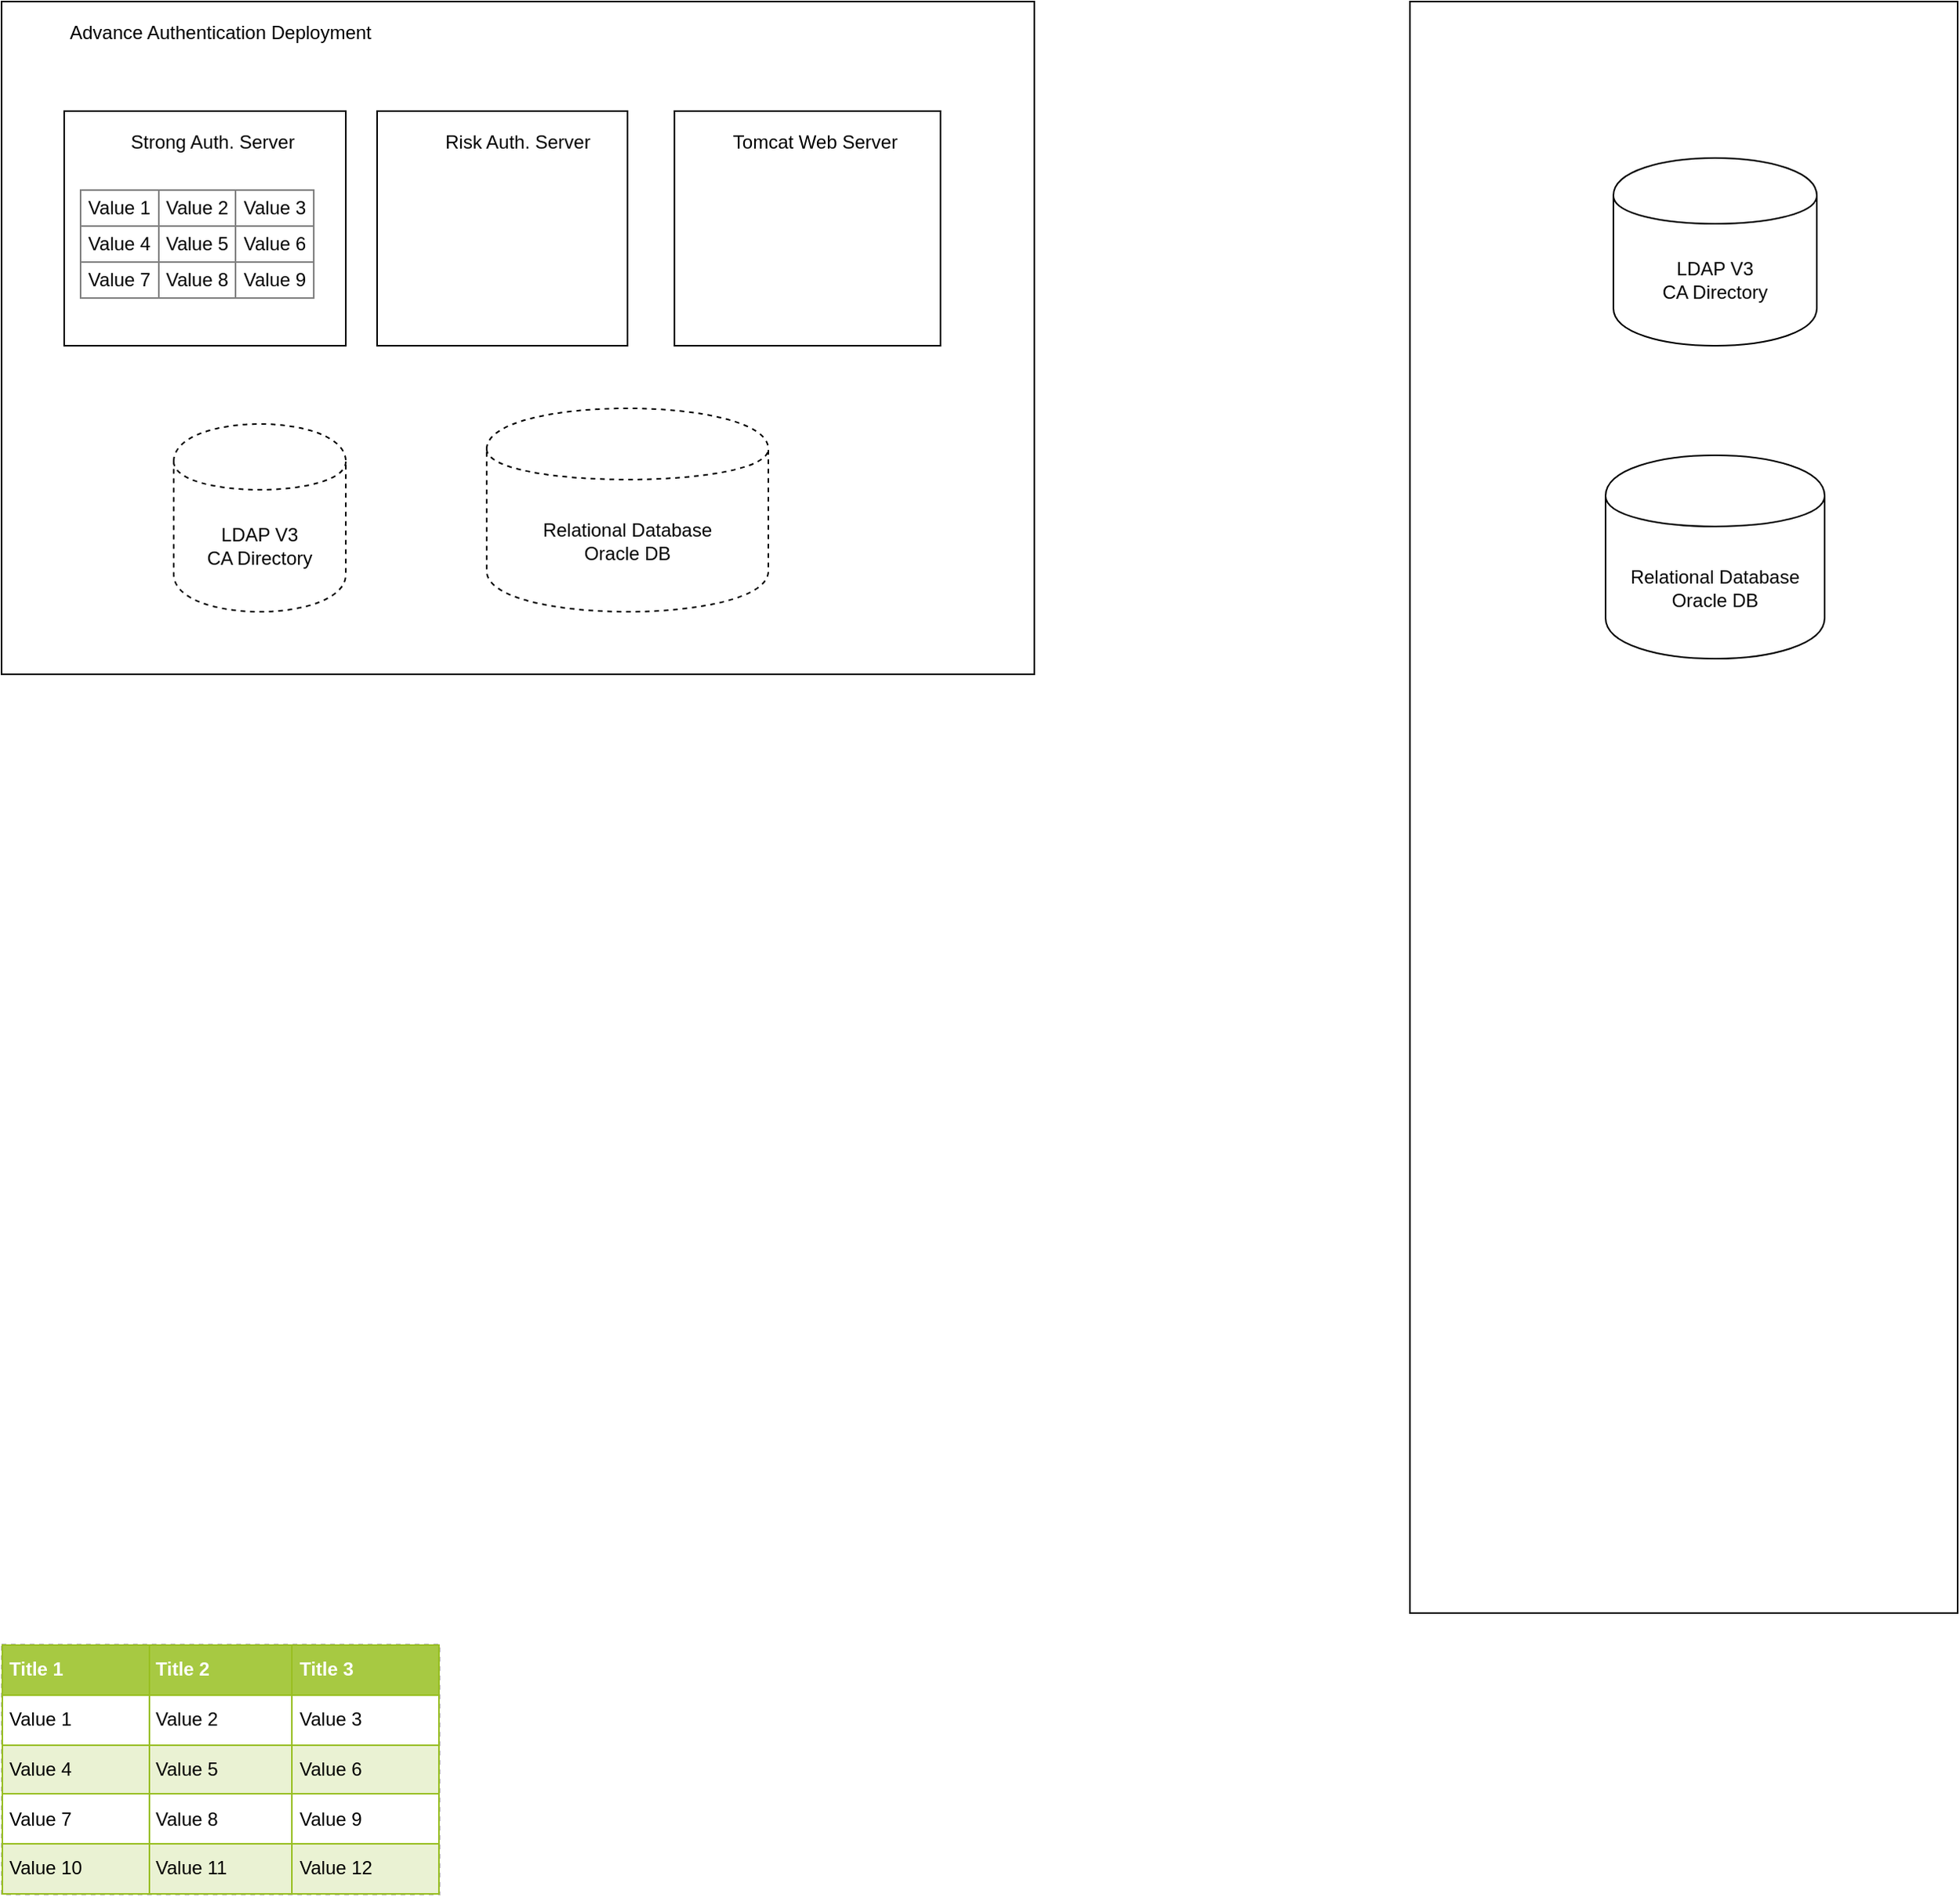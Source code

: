 <mxfile version="12.6.2" type="github">
  <diagram id="1FQsDpVp_Rvyt3KRUr12" name="Page-1">
    <mxGraphModel dx="1079" dy="560" grid="1" gridSize="10" guides="1" tooltips="1" connect="1" arrows="1" fold="1" page="1" pageScale="1" pageWidth="850" pageHeight="1100" math="0" shadow="0">
      <root>
        <mxCell id="0"/>
        <mxCell id="1" parent="0"/>
        <mxCell id="oRZT-dqO8HqAd2w5mD_u-7" value="" style="rounded=0;whiteSpace=wrap;html=1;align=center;" vertex="1" parent="1">
          <mxGeometry x="150" y="140" width="660" height="430" as="geometry"/>
        </mxCell>
        <mxCell id="oRZT-dqO8HqAd2w5mD_u-8" value="Advance Authentication Deployment" style="text;html=1;strokeColor=none;fillColor=none;align=center;verticalAlign=middle;whiteSpace=wrap;rounded=0;" vertex="1" parent="1">
          <mxGeometry x="160" y="150" width="260" height="20" as="geometry"/>
        </mxCell>
        <mxCell id="oRZT-dqO8HqAd2w5mD_u-9" value="" style="rounded=0;whiteSpace=wrap;html=1;" vertex="1" parent="1">
          <mxGeometry x="190" y="210" width="180" height="150" as="geometry"/>
        </mxCell>
        <mxCell id="oRZT-dqO8HqAd2w5mD_u-10" value="" style="rounded=0;whiteSpace=wrap;html=1;" vertex="1" parent="1">
          <mxGeometry x="390" y="210" width="160" height="150" as="geometry"/>
        </mxCell>
        <mxCell id="oRZT-dqO8HqAd2w5mD_u-11" value="" style="rounded=0;whiteSpace=wrap;html=1;" vertex="1" parent="1">
          <mxGeometry x="580" y="210" width="170" height="150" as="geometry"/>
        </mxCell>
        <mxCell id="oRZT-dqO8HqAd2w5mD_u-12" value="Strong Auth. Server" style="text;html=1;strokeColor=none;fillColor=none;align=center;verticalAlign=middle;whiteSpace=wrap;rounded=0;" vertex="1" parent="1">
          <mxGeometry x="210" y="220" width="150" height="20" as="geometry"/>
        </mxCell>
        <mxCell id="oRZT-dqO8HqAd2w5mD_u-13" value="Risk Auth. Server" style="text;html=1;strokeColor=none;fillColor=none;align=center;verticalAlign=middle;whiteSpace=wrap;rounded=0;" vertex="1" parent="1">
          <mxGeometry x="420" y="220" width="120" height="20" as="geometry"/>
        </mxCell>
        <mxCell id="oRZT-dqO8HqAd2w5mD_u-14" value="Tomcat Web Server" style="text;html=1;strokeColor=none;fillColor=none;align=center;verticalAlign=middle;whiteSpace=wrap;rounded=0;" vertex="1" parent="1">
          <mxGeometry x="610" y="220" width="120" height="20" as="geometry"/>
        </mxCell>
        <mxCell id="oRZT-dqO8HqAd2w5mD_u-15" value="LDAP V3&lt;br&gt;CA Directory" style="shape=cylinder;whiteSpace=wrap;html=1;boundedLbl=1;backgroundOutline=1;dashed=1;" vertex="1" parent="1">
          <mxGeometry x="260" y="410" width="110" height="120" as="geometry"/>
        </mxCell>
        <mxCell id="oRZT-dqO8HqAd2w5mD_u-16" value="Relational Database&lt;br&gt;Oracle DB" style="shape=cylinder;whiteSpace=wrap;html=1;boundedLbl=1;backgroundOutline=1;dashed=1;" vertex="1" parent="1">
          <mxGeometry x="460" y="400" width="180" height="130" as="geometry"/>
        </mxCell>
        <mxCell id="oRZT-dqO8HqAd2w5mD_u-17" value="" style="rounded=0;whiteSpace=wrap;html=1;" vertex="1" parent="1">
          <mxGeometry x="1050" y="140" width="350" height="1030" as="geometry"/>
        </mxCell>
        <mxCell id="oRZT-dqO8HqAd2w5mD_u-18" value="LDAP V3&lt;br&gt;CA Directory" style="shape=cylinder;whiteSpace=wrap;html=1;boundedLbl=1;backgroundOutline=1;" vertex="1" parent="1">
          <mxGeometry x="1180" y="240" width="130" height="120" as="geometry"/>
        </mxCell>
        <mxCell id="oRZT-dqO8HqAd2w5mD_u-19" value="Relational Database&lt;br&gt;Oracle DB" style="shape=cylinder;whiteSpace=wrap;html=1;boundedLbl=1;backgroundOutline=1;" vertex="1" parent="1">
          <mxGeometry x="1175" y="430" width="140" height="130" as="geometry"/>
        </mxCell>
        <mxCell id="oRZT-dqO8HqAd2w5mD_u-20" value="&lt;table border=&quot;1&quot; width=&quot;100%&quot; height=&quot;100%&quot; cellpadding=&quot;4&quot; style=&quot;width:100%;height:100%;border-collapse:collapse;&quot;&gt;&lt;tr style=&quot;background-color:#A7C942;color:#ffffff;border:1px solid #98bf21;&quot;&gt;&lt;th align=&quot;left&quot;&gt;Title 1&lt;/th&gt;&lt;th align=&quot;left&quot;&gt;Title 2&lt;/th&gt;&lt;th align=&quot;left&quot;&gt;Title 3&lt;/th&gt;&lt;/tr&gt;&lt;tr style=&quot;border:1px solid #98bf21;&quot;&gt;&lt;td&gt;Value 1&lt;/td&gt;&lt;td&gt;Value 2&lt;/td&gt;&lt;td&gt;Value 3&lt;/td&gt;&lt;/tr&gt;&lt;tr style=&quot;background-color:#EAF2D3;border:1px solid #98bf21;&quot;&gt;&lt;td&gt;Value 4&lt;/td&gt;&lt;td&gt;Value 5&lt;/td&gt;&lt;td&gt;Value 6&lt;/td&gt;&lt;/tr&gt;&lt;tr style=&quot;border:1px solid #98bf21;&quot;&gt;&lt;td&gt;Value 7&lt;/td&gt;&lt;td&gt;Value 8&lt;/td&gt;&lt;td&gt;Value 9&lt;/td&gt;&lt;/tr&gt;&lt;tr style=&quot;background-color:#EAF2D3;border:1px solid #98bf21;&quot;&gt;&lt;td&gt;Value 10&lt;/td&gt;&lt;td&gt;Value 11&lt;/td&gt;&lt;td&gt;Value 12&lt;/td&gt;&lt;/tr&gt;&lt;/table&gt;" style="text;html=1;strokeColor=#c0c0c0;fillColor=#ffffff;overflow=fill;rounded=0;dashed=1;" vertex="1" parent="1">
          <mxGeometry x="150" y="1190" width="280" height="160" as="geometry"/>
        </mxCell>
        <mxCell id="oRZT-dqO8HqAd2w5mD_u-21" value="&lt;table border=&quot;1&quot; width=&quot;100%&quot; height=&quot;100%&quot; style=&quot;width:100%;height:100%;border-collapse:collapse;&quot;&gt;&lt;tr&gt;&lt;td align=&quot;center&quot;&gt;Value 1&lt;/td&gt;&lt;td align=&quot;center&quot;&gt;Value 2&lt;/td&gt;&lt;td align=&quot;center&quot;&gt;Value 3&lt;/td&gt;&lt;/tr&gt;&lt;tr&gt;&lt;td align=&quot;center&quot;&gt;Value 4&lt;/td&gt;&lt;td align=&quot;center&quot;&gt;Value 5&lt;/td&gt;&lt;td align=&quot;center&quot;&gt;Value 6&lt;/td&gt;&lt;/tr&gt;&lt;tr&gt;&lt;td align=&quot;center&quot;&gt;Value 7&lt;/td&gt;&lt;td align=&quot;center&quot;&gt;Value 8&lt;/td&gt;&lt;td align=&quot;center&quot;&gt;Value 9&lt;/td&gt;&lt;/tr&gt;&lt;/table&gt;" style="text;html=1;strokeColor=none;fillColor=none;overflow=fill;dashed=1;" vertex="1" parent="1">
          <mxGeometry x="200" y="260" width="150" height="70" as="geometry"/>
        </mxCell>
      </root>
    </mxGraphModel>
  </diagram>
</mxfile>
